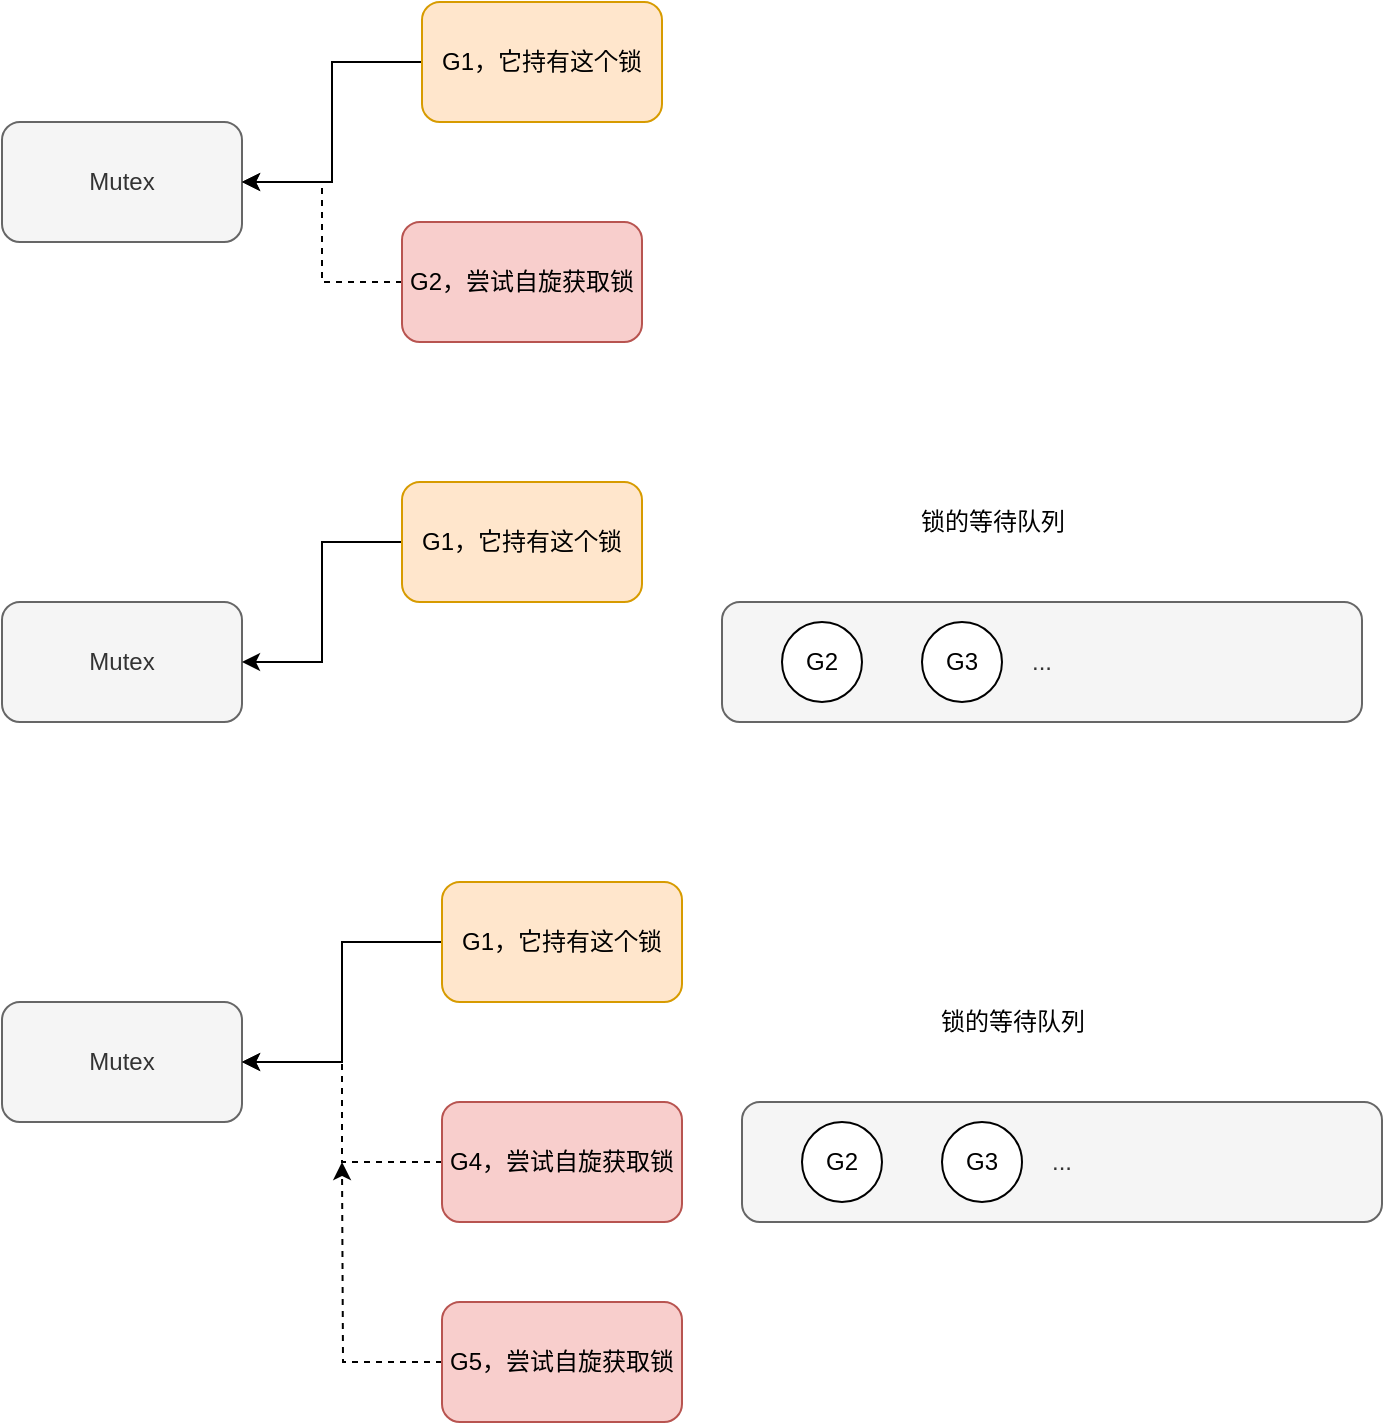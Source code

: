 <mxfile version="17.2.1" type="device"><diagram id="NR1XNqZl36p_yUmlP9PY" name="第 1 页"><mxGraphModel dx="1106" dy="852" grid="1" gridSize="10" guides="1" tooltips="1" connect="1" arrows="1" fold="1" page="1" pageScale="1" pageWidth="827" pageHeight="1169" math="0" shadow="0"><root><mxCell id="0"/><mxCell id="1" parent="0"/><mxCell id="ohbh1MHHhi1Fy_1WmEfy-1" value="Mutex" style="rounded=1;whiteSpace=wrap;html=1;fillColor=#f5f5f5;fontColor=#333333;strokeColor=#666666;" vertex="1" parent="1"><mxGeometry x="80" y="280" width="120" height="60" as="geometry"/></mxCell><mxCell id="ohbh1MHHhi1Fy_1WmEfy-7" value="" style="edgeStyle=orthogonalEdgeStyle;rounded=0;orthogonalLoop=1;jettySize=auto;html=1;" edge="1" parent="1" source="ohbh1MHHhi1Fy_1WmEfy-2" target="ohbh1MHHhi1Fy_1WmEfy-1"><mxGeometry relative="1" as="geometry"/></mxCell><mxCell id="ohbh1MHHhi1Fy_1WmEfy-2" value="G1，它持有这个锁" style="rounded=1;whiteSpace=wrap;html=1;fillColor=#ffe6cc;strokeColor=#d79b00;" vertex="1" parent="1"><mxGeometry x="290" y="220" width="120" height="60" as="geometry"/></mxCell><mxCell id="ohbh1MHHhi1Fy_1WmEfy-6" value="" style="edgeStyle=orthogonalEdgeStyle;rounded=0;orthogonalLoop=1;jettySize=auto;html=1;dashed=1;" edge="1" parent="1" source="ohbh1MHHhi1Fy_1WmEfy-4" target="ohbh1MHHhi1Fy_1WmEfy-1"><mxGeometry relative="1" as="geometry"><Array as="points"><mxPoint x="240" y="360"/><mxPoint x="240" y="310"/></Array></mxGeometry></mxCell><mxCell id="ohbh1MHHhi1Fy_1WmEfy-4" value="G2，尝试自旋获取锁" style="rounded=1;whiteSpace=wrap;html=1;fillColor=#f8cecc;strokeColor=#b85450;" vertex="1" parent="1"><mxGeometry x="280" y="330" width="120" height="60" as="geometry"/></mxCell><mxCell id="ohbh1MHHhi1Fy_1WmEfy-8" value="Mutex" style="rounded=1;whiteSpace=wrap;html=1;fillColor=#f5f5f5;fontColor=#333333;strokeColor=#666666;" vertex="1" parent="1"><mxGeometry x="80" y="520" width="120" height="60" as="geometry"/></mxCell><mxCell id="ohbh1MHHhi1Fy_1WmEfy-9" value="" style="edgeStyle=orthogonalEdgeStyle;rounded=0;orthogonalLoop=1;jettySize=auto;html=1;" edge="1" parent="1" source="ohbh1MHHhi1Fy_1WmEfy-10" target="ohbh1MHHhi1Fy_1WmEfy-8"><mxGeometry relative="1" as="geometry"/></mxCell><mxCell id="ohbh1MHHhi1Fy_1WmEfy-10" value="G1，它持有这个锁" style="rounded=1;whiteSpace=wrap;html=1;fillColor=#ffe6cc;strokeColor=#d79b00;" vertex="1" parent="1"><mxGeometry x="280" y="460" width="120" height="60" as="geometry"/></mxCell><mxCell id="ohbh1MHHhi1Fy_1WmEfy-13" value="..." style="rounded=1;whiteSpace=wrap;html=1;fillColor=#f5f5f5;fontColor=#333333;strokeColor=#666666;" vertex="1" parent="1"><mxGeometry x="440" y="520" width="320" height="60" as="geometry"/></mxCell><mxCell id="ohbh1MHHhi1Fy_1WmEfy-16" value="G2" style="ellipse;whiteSpace=wrap;html=1;aspect=fixed;" vertex="1" parent="1"><mxGeometry x="470" y="530" width="40" height="40" as="geometry"/></mxCell><mxCell id="ohbh1MHHhi1Fy_1WmEfy-17" value="G3" style="ellipse;whiteSpace=wrap;html=1;aspect=fixed;" vertex="1" parent="1"><mxGeometry x="540" y="530" width="40" height="40" as="geometry"/></mxCell><mxCell id="ohbh1MHHhi1Fy_1WmEfy-19" value="锁的等待队列" style="text;html=1;align=center;verticalAlign=middle;resizable=0;points=[];autosize=1;strokeColor=none;fillColor=none;" vertex="1" parent="1"><mxGeometry x="530" y="470" width="90" height="20" as="geometry"/></mxCell><mxCell id="ohbh1MHHhi1Fy_1WmEfy-23" value="..." style="rounded=1;whiteSpace=wrap;html=1;fillColor=#f5f5f5;fontColor=#333333;strokeColor=#666666;" vertex="1" parent="1"><mxGeometry x="450" y="770" width="320" height="60" as="geometry"/></mxCell><mxCell id="ohbh1MHHhi1Fy_1WmEfy-24" value="G2" style="ellipse;whiteSpace=wrap;html=1;aspect=fixed;" vertex="1" parent="1"><mxGeometry x="480" y="780" width="40" height="40" as="geometry"/></mxCell><mxCell id="ohbh1MHHhi1Fy_1WmEfy-25" value="G3" style="ellipse;whiteSpace=wrap;html=1;aspect=fixed;" vertex="1" parent="1"><mxGeometry x="550" y="780" width="40" height="40" as="geometry"/></mxCell><mxCell id="ohbh1MHHhi1Fy_1WmEfy-26" value="锁的等待队列" style="text;html=1;align=center;verticalAlign=middle;resizable=0;points=[];autosize=1;strokeColor=none;fillColor=none;" vertex="1" parent="1"><mxGeometry x="540" y="720" width="90" height="20" as="geometry"/></mxCell><mxCell id="ohbh1MHHhi1Fy_1WmEfy-27" value="Mutex" style="rounded=1;whiteSpace=wrap;html=1;fillColor=#f5f5f5;fontColor=#333333;strokeColor=#666666;" vertex="1" parent="1"><mxGeometry x="80" y="720" width="120" height="60" as="geometry"/></mxCell><mxCell id="ohbh1MHHhi1Fy_1WmEfy-28" value="" style="edgeStyle=orthogonalEdgeStyle;rounded=0;orthogonalLoop=1;jettySize=auto;html=1;" edge="1" parent="1" source="ohbh1MHHhi1Fy_1WmEfy-29" target="ohbh1MHHhi1Fy_1WmEfy-27"><mxGeometry relative="1" as="geometry"/></mxCell><mxCell id="ohbh1MHHhi1Fy_1WmEfy-29" value="G1，它持有这个锁" style="rounded=1;whiteSpace=wrap;html=1;fillColor=#ffe6cc;strokeColor=#d79b00;" vertex="1" parent="1"><mxGeometry x="300" y="660" width="120" height="60" as="geometry"/></mxCell><mxCell id="ohbh1MHHhi1Fy_1WmEfy-30" value="" style="edgeStyle=orthogonalEdgeStyle;rounded=0;orthogonalLoop=1;jettySize=auto;html=1;dashed=1;" edge="1" parent="1" source="ohbh1MHHhi1Fy_1WmEfy-31" target="ohbh1MHHhi1Fy_1WmEfy-27"><mxGeometry relative="1" as="geometry"><Array as="points"><mxPoint x="250" y="800"/><mxPoint x="250" y="750"/></Array></mxGeometry></mxCell><mxCell id="ohbh1MHHhi1Fy_1WmEfy-31" value="G4，尝试自旋获取锁" style="rounded=1;whiteSpace=wrap;html=1;fillColor=#f8cecc;strokeColor=#b85450;" vertex="1" parent="1"><mxGeometry x="300" y="770" width="120" height="60" as="geometry"/></mxCell><mxCell id="ohbh1MHHhi1Fy_1WmEfy-34" style="edgeStyle=orthogonalEdgeStyle;rounded=0;orthogonalLoop=1;jettySize=auto;html=1;dashed=1;" edge="1" parent="1" source="ohbh1MHHhi1Fy_1WmEfy-32"><mxGeometry relative="1" as="geometry"><mxPoint x="250" y="800" as="targetPoint"/></mxGeometry></mxCell><mxCell id="ohbh1MHHhi1Fy_1WmEfy-32" value="G5，尝试自旋获取锁" style="rounded=1;whiteSpace=wrap;html=1;fillColor=#f8cecc;strokeColor=#b85450;" vertex="1" parent="1"><mxGeometry x="300" y="870" width="120" height="60" as="geometry"/></mxCell></root></mxGraphModel></diagram></mxfile>